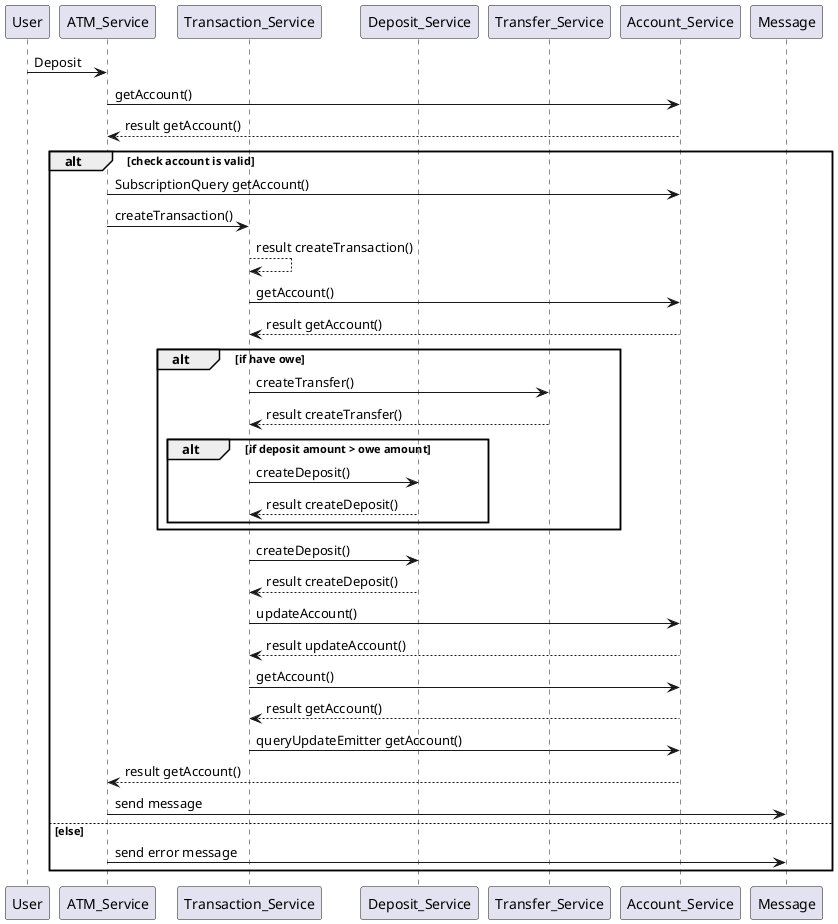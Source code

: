 @startuml

participant User as USER
participant ATM_Service as ATM
participant Transaction_Service as TRANSACTION
participant Deposit_Service as DEPOSIT
participant Transfer_Service as TRANSFER
participant Account_Service as ACCOUNT
participant Message as MESSAGE

USER -> ATM: Deposit

ATM -> ACCOUNT: getAccount()
ACCOUNT --> ATM: result getAccount()

alt check account is valid
    ATM -> ACCOUNT: SubscriptionQuery getAccount()
    ATM -> TRANSACTION: createTransaction()
    TRANSACTION --> TRANSACTION: result createTransaction()

    TRANSACTION -> ACCOUNT: getAccount()
    ACCOUNT --> TRANSACTION: result getAccount()

    alt if have owe
        TRANSACTION -> TRANSFER: createTransfer()
        TRANSFER --> TRANSACTION: result createTransfer()

        alt if deposit amount > owe amount
                TRANSACTION -> DEPOSIT: createDeposit()
                DEPOSIT --> TRANSACTION: result createDeposit()
        end
    end

    TRANSACTION -> DEPOSIT: createDeposit()
    DEPOSIT --> TRANSACTION: result createDeposit()

    TRANSACTION -> ACCOUNT: updateAccount()
    ACCOUNT --> TRANSACTION: result updateAccount()

    TRANSACTION -> ACCOUNT: getAccount()
    ACCOUNT --> TRANSACTION: result getAccount()
    TRANSACTION -> ACCOUNT: queryUpdateEmitter getAccount()
    ACCOUNT --> ATM: result getAccount()

    ATM -> MESSAGE: send message

else else
    ATM -> MESSAGE: send error message
end

@enduml